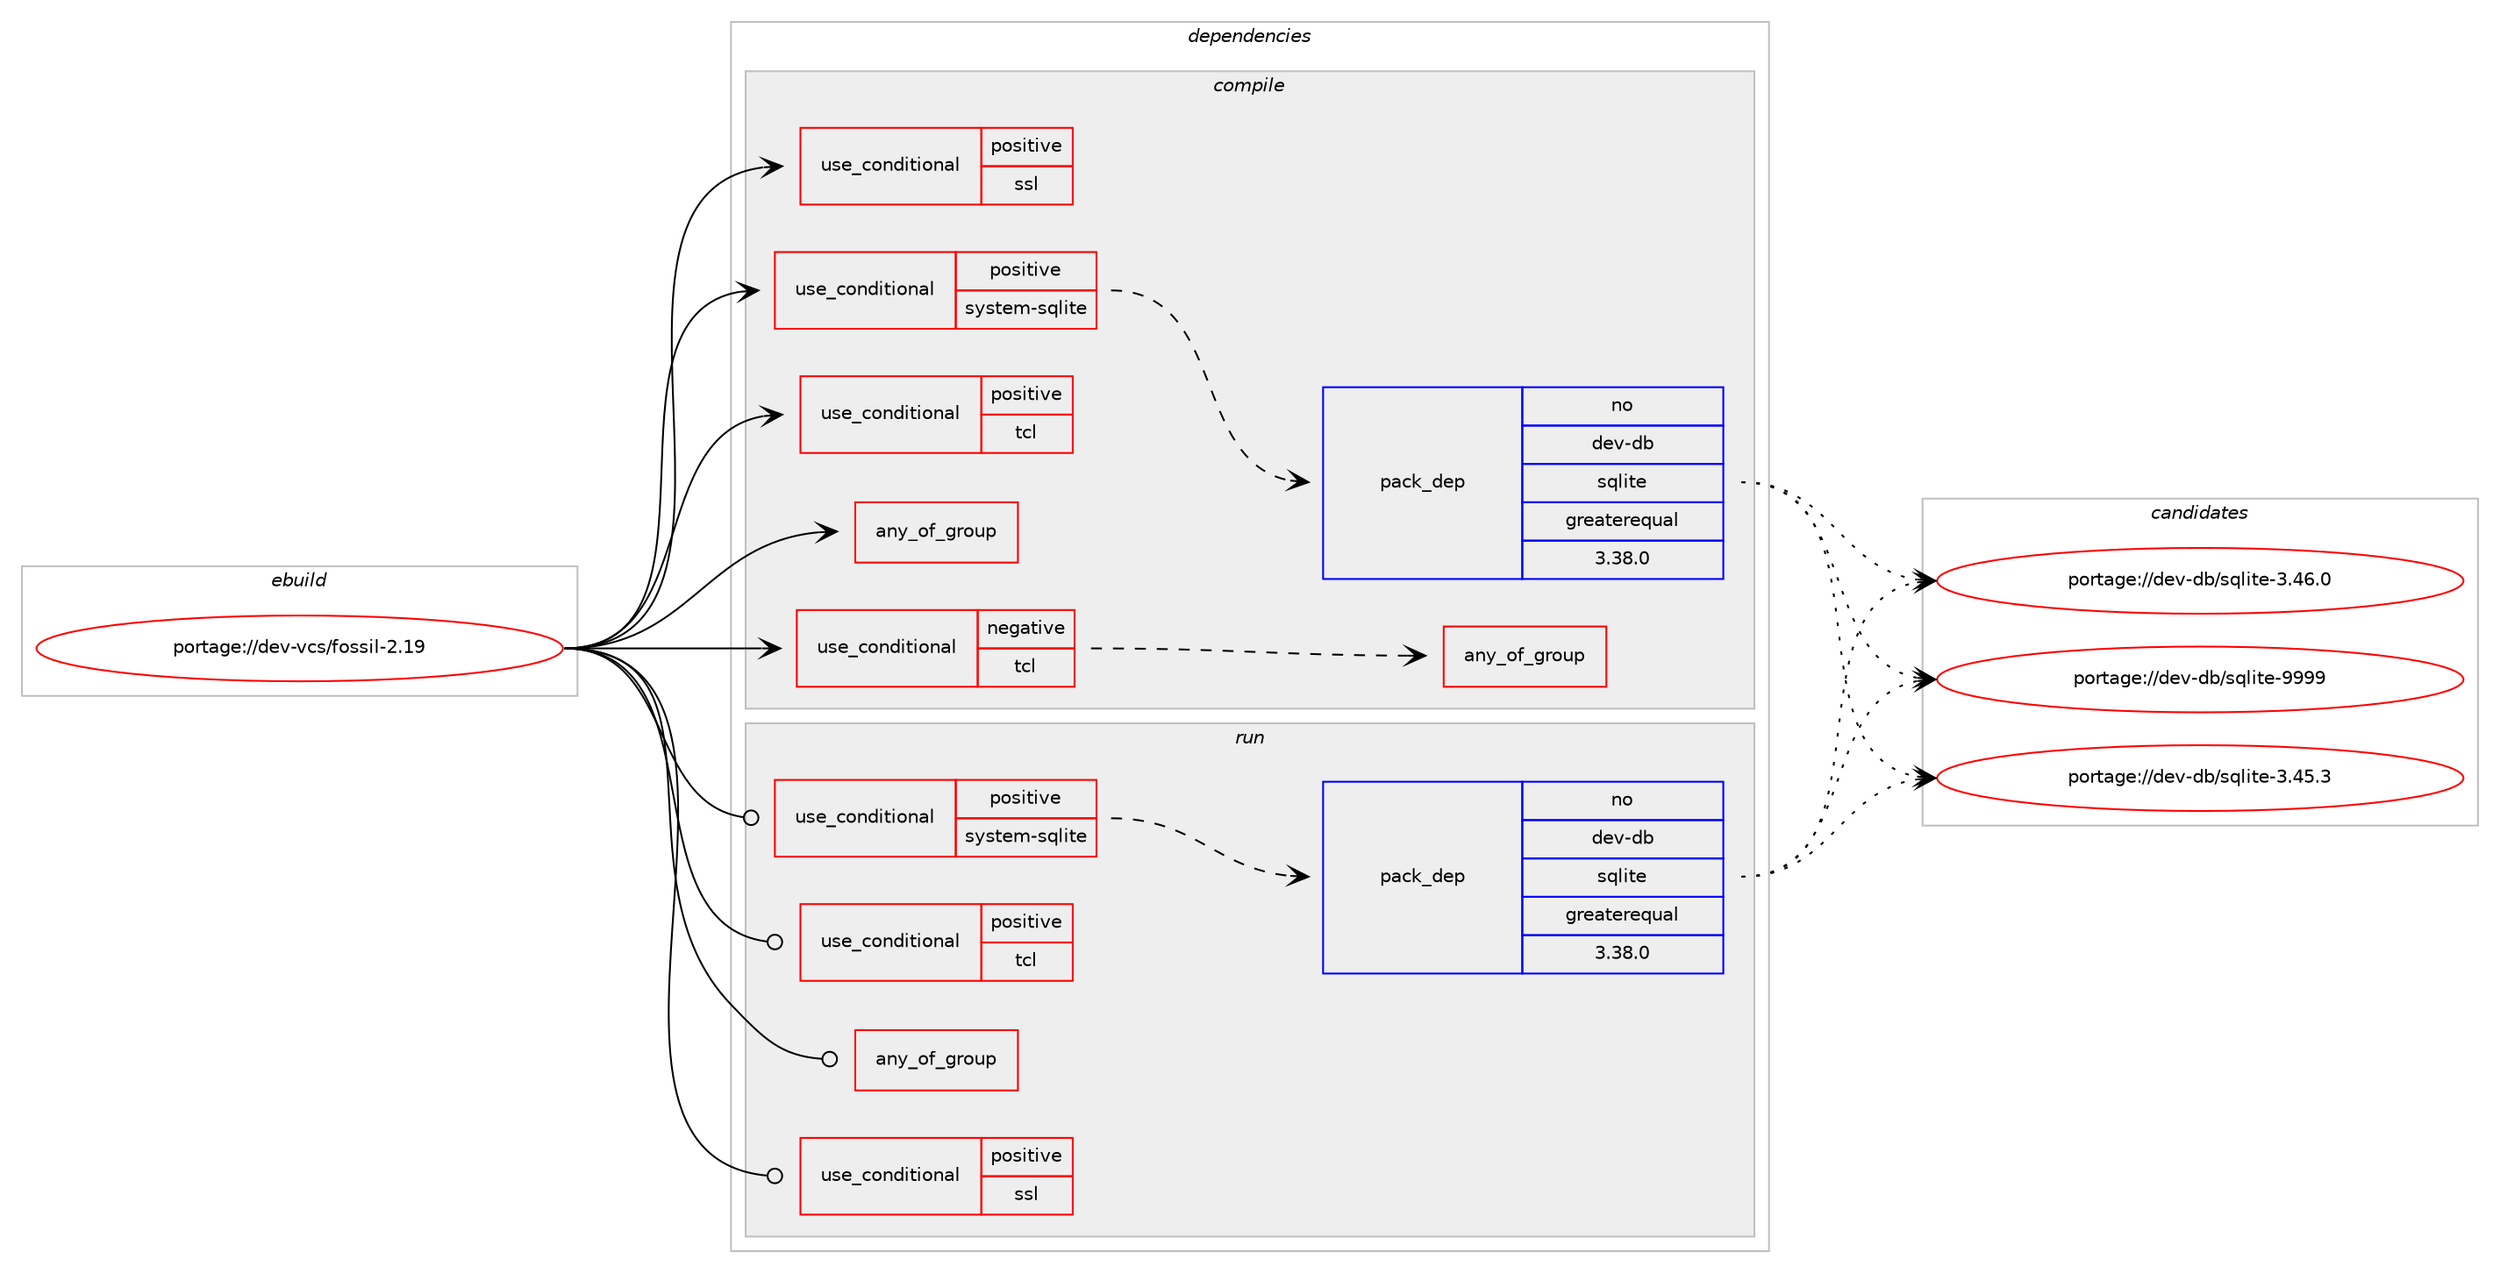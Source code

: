 digraph prolog {

# *************
# Graph options
# *************

newrank=true;
concentrate=true;
compound=true;
graph [rankdir=LR,fontname=Helvetica,fontsize=10,ranksep=1.5];#, ranksep=2.5, nodesep=0.2];
edge  [arrowhead=vee];
node  [fontname=Helvetica,fontsize=10];

# **********
# The ebuild
# **********

subgraph cluster_leftcol {
color=gray;
rank=same;
label=<<i>ebuild</i>>;
id [label="portage://dev-vcs/fossil-2.19", color=red, width=4, href="../dev-vcs/fossil-2.19.svg"];
}

# ****************
# The dependencies
# ****************

subgraph cluster_midcol {
color=gray;
label=<<i>dependencies</i>>;
subgraph cluster_compile {
fillcolor="#eeeeee";
style=filled;
label=<<i>compile</i>>;
subgraph any1285 {
dependency112591 [label=<<TABLE BORDER="0" CELLBORDER="1" CELLSPACING="0" CELLPADDING="4"><TR><TD CELLPADDING="10">any_of_group</TD></TR></TABLE>>, shape=none, color=red];# *** BEGIN UNKNOWN DEPENDENCY TYPE (TODO) ***
# dependency112591 -> package_dependency(portage://dev-vcs/fossil-2.19,install,no,sys-libs,readline,none,[,,],[slot(0)],[])
# *** END UNKNOWN DEPENDENCY TYPE (TODO) ***

# *** BEGIN UNKNOWN DEPENDENCY TYPE (TODO) ***
# dependency112591 -> package_dependency(portage://dev-vcs/fossil-2.19,install,no,dev-libs,libedit,none,[,,],[],[])
# *** END UNKNOWN DEPENDENCY TYPE (TODO) ***

}
id:e -> dependency112591:w [weight=20,style="solid",arrowhead="vee"];
subgraph cond60544 {
dependency112592 [label=<<TABLE BORDER="0" CELLBORDER="1" CELLSPACING="0" CELLPADDING="4"><TR><TD ROWSPAN="3" CELLPADDING="10">use_conditional</TD></TR><TR><TD>negative</TD></TR><TR><TD>tcl</TD></TR></TABLE>>, shape=none, color=red];
subgraph any1286 {
dependency112593 [label=<<TABLE BORDER="0" CELLBORDER="1" CELLSPACING="0" CELLPADDING="4"><TR><TD CELLPADDING="10">any_of_group</TD></TR></TABLE>>, shape=none, color=red];# *** BEGIN UNKNOWN DEPENDENCY TYPE (TODO) ***
# dependency112593 -> package_dependency(portage://dev-vcs/fossil-2.19,install,no,dev-lang,tcl,none,[,,],any_different_slot,[])
# *** END UNKNOWN DEPENDENCY TYPE (TODO) ***

# *** BEGIN UNKNOWN DEPENDENCY TYPE (TODO) ***
# dependency112593 -> package_dependency(portage://dev-vcs/fossil-2.19,install,no,dev-lang,jimtcl,none,[,,],any_different_slot,[])
# *** END UNKNOWN DEPENDENCY TYPE (TODO) ***

}
dependency112592:e -> dependency112593:w [weight=20,style="dashed",arrowhead="vee"];
}
id:e -> dependency112592:w [weight=20,style="solid",arrowhead="vee"];
subgraph cond60545 {
dependency112594 [label=<<TABLE BORDER="0" CELLBORDER="1" CELLSPACING="0" CELLPADDING="4"><TR><TD ROWSPAN="3" CELLPADDING="10">use_conditional</TD></TR><TR><TD>positive</TD></TR><TR><TD>ssl</TD></TR></TABLE>>, shape=none, color=red];
# *** BEGIN UNKNOWN DEPENDENCY TYPE (TODO) ***
# dependency112594 -> package_dependency(portage://dev-vcs/fossil-2.19,install,no,dev-libs,openssl,none,[,,],[slot(0),equal],[])
# *** END UNKNOWN DEPENDENCY TYPE (TODO) ***

}
id:e -> dependency112594:w [weight=20,style="solid",arrowhead="vee"];
subgraph cond60546 {
dependency112595 [label=<<TABLE BORDER="0" CELLBORDER="1" CELLSPACING="0" CELLPADDING="4"><TR><TD ROWSPAN="3" CELLPADDING="10">use_conditional</TD></TR><TR><TD>positive</TD></TR><TR><TD>system-sqlite</TD></TR></TABLE>>, shape=none, color=red];
subgraph pack50616 {
dependency112596 [label=<<TABLE BORDER="0" CELLBORDER="1" CELLSPACING="0" CELLPADDING="4" WIDTH="220"><TR><TD ROWSPAN="6" CELLPADDING="30">pack_dep</TD></TR><TR><TD WIDTH="110">no</TD></TR><TR><TD>dev-db</TD></TR><TR><TD>sqlite</TD></TR><TR><TD>greaterequal</TD></TR><TR><TD>3.38.0</TD></TR></TABLE>>, shape=none, color=blue];
}
dependency112595:e -> dependency112596:w [weight=20,style="dashed",arrowhead="vee"];
}
id:e -> dependency112595:w [weight=20,style="solid",arrowhead="vee"];
subgraph cond60547 {
dependency112597 [label=<<TABLE BORDER="0" CELLBORDER="1" CELLSPACING="0" CELLPADDING="4"><TR><TD ROWSPAN="3" CELLPADDING="10">use_conditional</TD></TR><TR><TD>positive</TD></TR><TR><TD>tcl</TD></TR></TABLE>>, shape=none, color=red];
# *** BEGIN UNKNOWN DEPENDENCY TYPE (TODO) ***
# dependency112597 -> package_dependency(portage://dev-vcs/fossil-2.19,install,no,dev-lang,tcl,none,[,,],[slot(0),equal],[])
# *** END UNKNOWN DEPENDENCY TYPE (TODO) ***

}
id:e -> dependency112597:w [weight=20,style="solid",arrowhead="vee"];
# *** BEGIN UNKNOWN DEPENDENCY TYPE (TODO) ***
# id -> package_dependency(portage://dev-vcs/fossil-2.19,install,no,sys-libs,zlib,none,[,,],[],[])
# *** END UNKNOWN DEPENDENCY TYPE (TODO) ***

}
subgraph cluster_compileandrun {
fillcolor="#eeeeee";
style=filled;
label=<<i>compile and run</i>>;
}
subgraph cluster_run {
fillcolor="#eeeeee";
style=filled;
label=<<i>run</i>>;
subgraph any1287 {
dependency112598 [label=<<TABLE BORDER="0" CELLBORDER="1" CELLSPACING="0" CELLPADDING="4"><TR><TD CELLPADDING="10">any_of_group</TD></TR></TABLE>>, shape=none, color=red];# *** BEGIN UNKNOWN DEPENDENCY TYPE (TODO) ***
# dependency112598 -> package_dependency(portage://dev-vcs/fossil-2.19,run,no,sys-libs,readline,none,[,,],[slot(0)],[])
# *** END UNKNOWN DEPENDENCY TYPE (TODO) ***

# *** BEGIN UNKNOWN DEPENDENCY TYPE (TODO) ***
# dependency112598 -> package_dependency(portage://dev-vcs/fossil-2.19,run,no,dev-libs,libedit,none,[,,],[],[])
# *** END UNKNOWN DEPENDENCY TYPE (TODO) ***

}
id:e -> dependency112598:w [weight=20,style="solid",arrowhead="odot"];
subgraph cond60548 {
dependency112599 [label=<<TABLE BORDER="0" CELLBORDER="1" CELLSPACING="0" CELLPADDING="4"><TR><TD ROWSPAN="3" CELLPADDING="10">use_conditional</TD></TR><TR><TD>positive</TD></TR><TR><TD>ssl</TD></TR></TABLE>>, shape=none, color=red];
# *** BEGIN UNKNOWN DEPENDENCY TYPE (TODO) ***
# dependency112599 -> package_dependency(portage://dev-vcs/fossil-2.19,run,no,dev-libs,openssl,none,[,,],[slot(0),equal],[])
# *** END UNKNOWN DEPENDENCY TYPE (TODO) ***

}
id:e -> dependency112599:w [weight=20,style="solid",arrowhead="odot"];
subgraph cond60549 {
dependency112600 [label=<<TABLE BORDER="0" CELLBORDER="1" CELLSPACING="0" CELLPADDING="4"><TR><TD ROWSPAN="3" CELLPADDING="10">use_conditional</TD></TR><TR><TD>positive</TD></TR><TR><TD>system-sqlite</TD></TR></TABLE>>, shape=none, color=red];
subgraph pack50617 {
dependency112601 [label=<<TABLE BORDER="0" CELLBORDER="1" CELLSPACING="0" CELLPADDING="4" WIDTH="220"><TR><TD ROWSPAN="6" CELLPADDING="30">pack_dep</TD></TR><TR><TD WIDTH="110">no</TD></TR><TR><TD>dev-db</TD></TR><TR><TD>sqlite</TD></TR><TR><TD>greaterequal</TD></TR><TR><TD>3.38.0</TD></TR></TABLE>>, shape=none, color=blue];
}
dependency112600:e -> dependency112601:w [weight=20,style="dashed",arrowhead="vee"];
}
id:e -> dependency112600:w [weight=20,style="solid",arrowhead="odot"];
subgraph cond60550 {
dependency112602 [label=<<TABLE BORDER="0" CELLBORDER="1" CELLSPACING="0" CELLPADDING="4"><TR><TD ROWSPAN="3" CELLPADDING="10">use_conditional</TD></TR><TR><TD>positive</TD></TR><TR><TD>tcl</TD></TR></TABLE>>, shape=none, color=red];
# *** BEGIN UNKNOWN DEPENDENCY TYPE (TODO) ***
# dependency112602 -> package_dependency(portage://dev-vcs/fossil-2.19,run,no,dev-lang,tcl,none,[,,],[slot(0),equal],[])
# *** END UNKNOWN DEPENDENCY TYPE (TODO) ***

}
id:e -> dependency112602:w [weight=20,style="solid",arrowhead="odot"];
# *** BEGIN UNKNOWN DEPENDENCY TYPE (TODO) ***
# id -> package_dependency(portage://dev-vcs/fossil-2.19,run,no,sys-libs,zlib,none,[,,],[],[])
# *** END UNKNOWN DEPENDENCY TYPE (TODO) ***

}
}

# **************
# The candidates
# **************

subgraph cluster_choices {
rank=same;
color=gray;
label=<<i>candidates</i>>;

subgraph choice50616 {
color=black;
nodesep=1;
choice10010111845100984711511310810511610145514652534651 [label="portage://dev-db/sqlite-3.45.3", color=red, width=4,href="../dev-db/sqlite-3.45.3.svg"];
choice10010111845100984711511310810511610145514652544648 [label="portage://dev-db/sqlite-3.46.0", color=red, width=4,href="../dev-db/sqlite-3.46.0.svg"];
choice1001011184510098471151131081051161014557575757 [label="portage://dev-db/sqlite-9999", color=red, width=4,href="../dev-db/sqlite-9999.svg"];
dependency112596:e -> choice10010111845100984711511310810511610145514652534651:w [style=dotted,weight="100"];
dependency112596:e -> choice10010111845100984711511310810511610145514652544648:w [style=dotted,weight="100"];
dependency112596:e -> choice1001011184510098471151131081051161014557575757:w [style=dotted,weight="100"];
}
subgraph choice50617 {
color=black;
nodesep=1;
choice10010111845100984711511310810511610145514652534651 [label="portage://dev-db/sqlite-3.45.3", color=red, width=4,href="../dev-db/sqlite-3.45.3.svg"];
choice10010111845100984711511310810511610145514652544648 [label="portage://dev-db/sqlite-3.46.0", color=red, width=4,href="../dev-db/sqlite-3.46.0.svg"];
choice1001011184510098471151131081051161014557575757 [label="portage://dev-db/sqlite-9999", color=red, width=4,href="../dev-db/sqlite-9999.svg"];
dependency112601:e -> choice10010111845100984711511310810511610145514652534651:w [style=dotted,weight="100"];
dependency112601:e -> choice10010111845100984711511310810511610145514652544648:w [style=dotted,weight="100"];
dependency112601:e -> choice1001011184510098471151131081051161014557575757:w [style=dotted,weight="100"];
}
}

}
